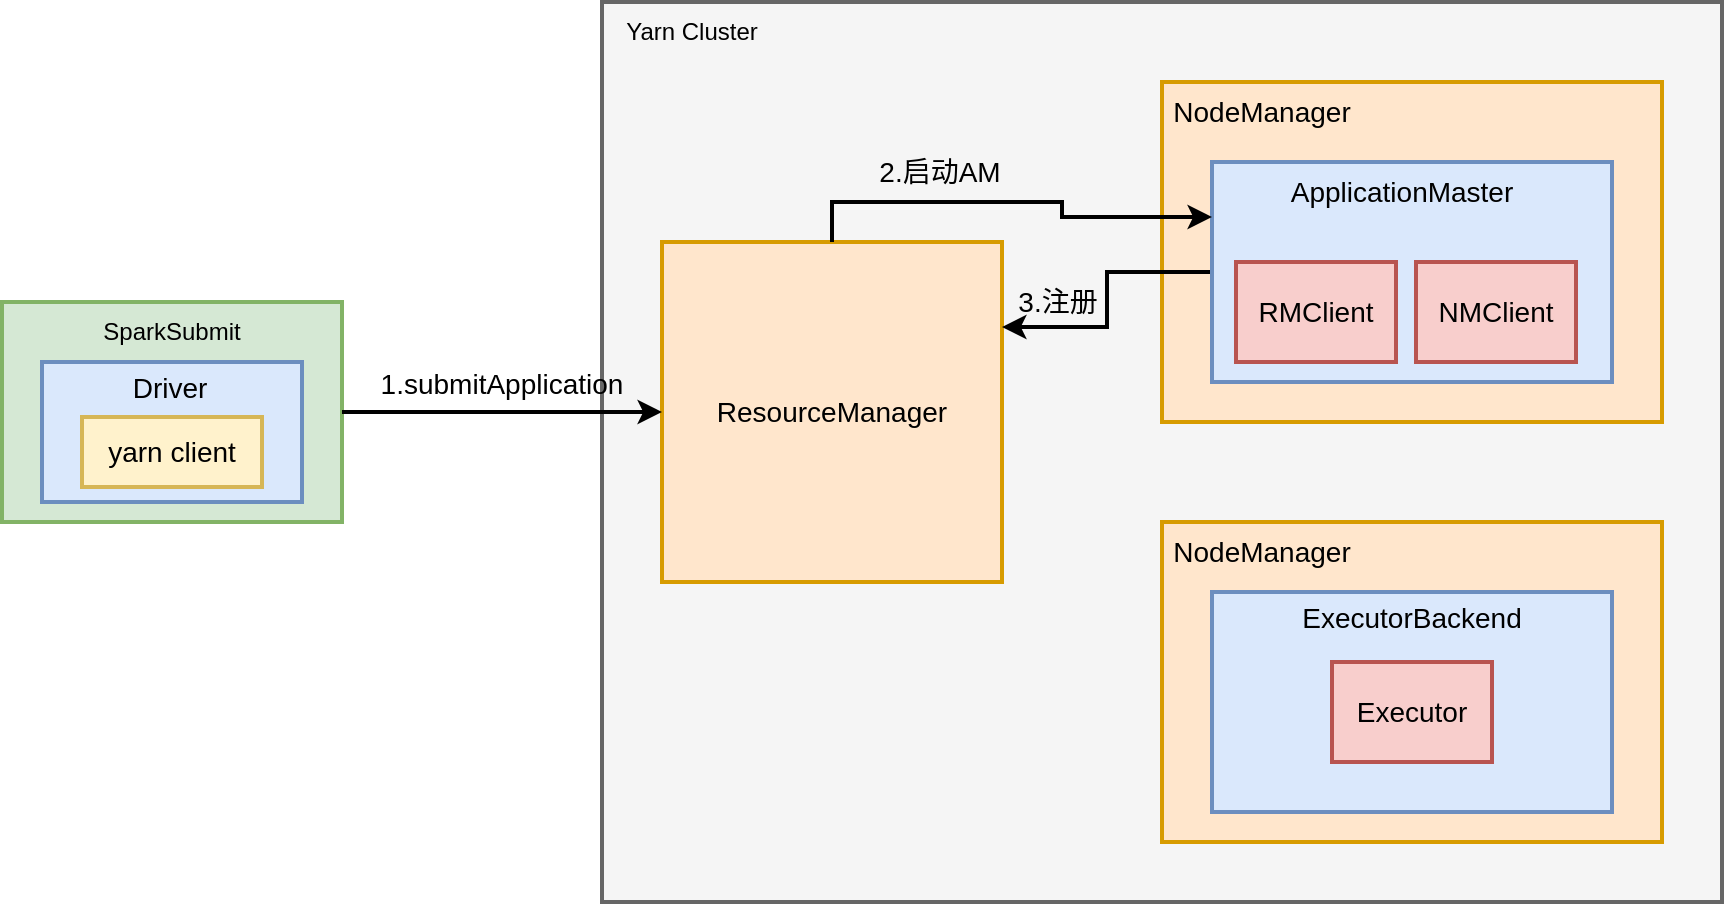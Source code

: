 <mxfile version="20.7.4" type="github">
  <diagram id="xVNRCG-tcF9NAFgGcYIL" name="第 1 页">
    <mxGraphModel dx="954" dy="559" grid="1" gridSize="10" guides="1" tooltips="1" connect="1" arrows="1" fold="1" page="1" pageScale="1" pageWidth="827" pageHeight="1169" math="0" shadow="0">
      <root>
        <mxCell id="0" />
        <mxCell id="1" parent="0" />
        <mxCell id="Jpu4MJqHKeG_fBm41ClF-4" value="" style="rounded=0;whiteSpace=wrap;html=1;strokeWidth=2;fillColor=#f5f5f5;fontColor=#333333;strokeColor=#666666;" vertex="1" parent="1">
          <mxGeometry x="340" y="180" width="560" height="450" as="geometry" />
        </mxCell>
        <mxCell id="Jpu4MJqHKeG_fBm41ClF-5" value="Yarn Cluster" style="text;html=1;strokeColor=none;fillColor=none;align=center;verticalAlign=middle;whiteSpace=wrap;rounded=0;strokeWidth=2;" vertex="1" parent="1">
          <mxGeometry x="340" y="180" width="90" height="30" as="geometry" />
        </mxCell>
        <mxCell id="Jpu4MJqHKeG_fBm41ClF-6" value="&lt;font style=&quot;font-size: 14px;&quot;&gt;ResourceManager&lt;/font&gt;" style="rounded=0;whiteSpace=wrap;html=1;strokeWidth=2;fillColor=#ffe6cc;strokeColor=#d79b00;" vertex="1" parent="1">
          <mxGeometry x="370" y="300" width="170" height="170" as="geometry" />
        </mxCell>
        <mxCell id="Jpu4MJqHKeG_fBm41ClF-8" value="" style="rounded=0;whiteSpace=wrap;html=1;strokeWidth=2;fillColor=#ffe6cc;strokeColor=#d79b00;" vertex="1" parent="1">
          <mxGeometry x="620" y="220" width="250" height="170" as="geometry" />
        </mxCell>
        <mxCell id="Jpu4MJqHKeG_fBm41ClF-9" value="&lt;font style=&quot;font-size: 14px;&quot;&gt;NodeManager&lt;/font&gt;" style="text;html=1;strokeColor=none;fillColor=none;align=center;verticalAlign=middle;whiteSpace=wrap;rounded=0;strokeWidth=2;" vertex="1" parent="1">
          <mxGeometry x="630" y="220" width="80" height="30" as="geometry" />
        </mxCell>
        <mxCell id="Jpu4MJqHKeG_fBm41ClF-10" value="" style="rounded=0;whiteSpace=wrap;html=1;strokeWidth=2;fillColor=#ffe6cc;strokeColor=#d79b00;" vertex="1" parent="1">
          <mxGeometry x="620" y="440" width="250" height="160" as="geometry" />
        </mxCell>
        <mxCell id="Jpu4MJqHKeG_fBm41ClF-11" value="&lt;font style=&quot;font-size: 14px;&quot;&gt;NodeManager&lt;/font&gt;" style="text;html=1;strokeColor=none;fillColor=none;align=center;verticalAlign=middle;whiteSpace=wrap;rounded=0;strokeWidth=2;" vertex="1" parent="1">
          <mxGeometry x="630" y="440" width="80" height="30" as="geometry" />
        </mxCell>
        <mxCell id="Jpu4MJqHKeG_fBm41ClF-29" style="edgeStyle=orthogonalEdgeStyle;rounded=0;orthogonalLoop=1;jettySize=auto;html=1;entryX=1;entryY=0.25;entryDx=0;entryDy=0;strokeWidth=2;fontSize=14;" edge="1" parent="1" source="Jpu4MJqHKeG_fBm41ClF-13" target="Jpu4MJqHKeG_fBm41ClF-6">
          <mxGeometry relative="1" as="geometry" />
        </mxCell>
        <mxCell id="Jpu4MJqHKeG_fBm41ClF-13" value="" style="rounded=0;whiteSpace=wrap;html=1;strokeWidth=2;fontSize=14;fillColor=#dae8fc;strokeColor=#6c8ebf;" vertex="1" parent="1">
          <mxGeometry x="645" y="260" width="200" height="110" as="geometry" />
        </mxCell>
        <mxCell id="Jpu4MJqHKeG_fBm41ClF-16" value="ApplicationMaster" style="text;html=1;strokeColor=none;fillColor=none;align=center;verticalAlign=middle;whiteSpace=wrap;rounded=0;strokeWidth=2;fontSize=14;" vertex="1" parent="1">
          <mxGeometry x="710" y="260" width="60" height="30" as="geometry" />
        </mxCell>
        <mxCell id="Jpu4MJqHKeG_fBm41ClF-17" value="RMClient" style="rounded=0;whiteSpace=wrap;html=1;strokeWidth=2;fontSize=14;fillColor=#f8cecc;strokeColor=#b85450;" vertex="1" parent="1">
          <mxGeometry x="657" y="310" width="80" height="50" as="geometry" />
        </mxCell>
        <mxCell id="Jpu4MJqHKeG_fBm41ClF-18" value="NMClient" style="rounded=0;whiteSpace=wrap;html=1;strokeWidth=2;fontSize=14;fillColor=#f8cecc;strokeColor=#b85450;" vertex="1" parent="1">
          <mxGeometry x="747" y="310" width="80" height="50" as="geometry" />
        </mxCell>
        <mxCell id="Jpu4MJqHKeG_fBm41ClF-19" value="" style="rounded=0;whiteSpace=wrap;html=1;strokeWidth=2;fontSize=14;fillColor=#dae8fc;strokeColor=#6c8ebf;" vertex="1" parent="1">
          <mxGeometry x="645" y="475" width="200" height="110" as="geometry" />
        </mxCell>
        <mxCell id="Jpu4MJqHKeG_fBm41ClF-20" value="ExecutorBackend" style="text;html=1;strokeColor=none;fillColor=none;align=center;verticalAlign=middle;whiteSpace=wrap;rounded=0;strokeWidth=2;fontSize=14;" vertex="1" parent="1">
          <mxGeometry x="680" y="470" width="130" height="35" as="geometry" />
        </mxCell>
        <mxCell id="Jpu4MJqHKeG_fBm41ClF-21" value="Executor" style="rounded=0;whiteSpace=wrap;html=1;strokeWidth=2;fontSize=14;fillColor=#f8cecc;strokeColor=#b85450;" vertex="1" parent="1">
          <mxGeometry x="705" y="510" width="80" height="50" as="geometry" />
        </mxCell>
        <mxCell id="Jpu4MJqHKeG_fBm41ClF-22" value="" style="group" vertex="1" connectable="0" parent="1">
          <mxGeometry x="40" y="330" width="170" height="110" as="geometry" />
        </mxCell>
        <mxCell id="Jpu4MJqHKeG_fBm41ClF-1" value="" style="rounded=0;whiteSpace=wrap;html=1;fillColor=#d5e8d4;strokeColor=#82b366;strokeWidth=2;" vertex="1" parent="Jpu4MJqHKeG_fBm41ClF-22">
          <mxGeometry width="170" height="110" as="geometry" />
        </mxCell>
        <mxCell id="Jpu4MJqHKeG_fBm41ClF-2" value="SparkSubmit" style="text;html=1;strokeColor=none;fillColor=none;align=center;verticalAlign=middle;whiteSpace=wrap;rounded=0;strokeWidth=2;" vertex="1" parent="Jpu4MJqHKeG_fBm41ClF-22">
          <mxGeometry x="55" width="60" height="30" as="geometry" />
        </mxCell>
        <mxCell id="Jpu4MJqHKeG_fBm41ClF-3" value="" style="rounded=0;whiteSpace=wrap;html=1;strokeWidth=2;fillColor=#dae8fc;strokeColor=#6c8ebf;" vertex="1" parent="Jpu4MJqHKeG_fBm41ClF-22">
          <mxGeometry x="20" y="30" width="130" height="70" as="geometry" />
        </mxCell>
        <mxCell id="Jpu4MJqHKeG_fBm41ClF-14" value="Driver" style="text;html=1;strokeColor=none;fillColor=none;align=center;verticalAlign=middle;whiteSpace=wrap;rounded=0;strokeWidth=2;fontSize=14;" vertex="1" parent="Jpu4MJqHKeG_fBm41ClF-22">
          <mxGeometry x="54" y="30" width="60" height="25" as="geometry" />
        </mxCell>
        <mxCell id="Jpu4MJqHKeG_fBm41ClF-15" value="yarn client" style="rounded=0;whiteSpace=wrap;html=1;strokeWidth=2;fontSize=14;fillColor=#fff2cc;strokeColor=#d6b656;" vertex="1" parent="Jpu4MJqHKeG_fBm41ClF-22">
          <mxGeometry x="40" y="57.5" width="90" height="35" as="geometry" />
        </mxCell>
        <mxCell id="Jpu4MJqHKeG_fBm41ClF-23" style="edgeStyle=orthogonalEdgeStyle;rounded=0;orthogonalLoop=1;jettySize=auto;html=1;fontSize=14;strokeWidth=2;" edge="1" parent="1" source="Jpu4MJqHKeG_fBm41ClF-1" target="Jpu4MJqHKeG_fBm41ClF-6">
          <mxGeometry relative="1" as="geometry" />
        </mxCell>
        <mxCell id="Jpu4MJqHKeG_fBm41ClF-24" value="1.submitApplication" style="text;html=1;strokeColor=none;fillColor=none;align=center;verticalAlign=middle;whiteSpace=wrap;rounded=0;strokeWidth=2;fontSize=14;" vertex="1" parent="1">
          <mxGeometry x="260" y="356" width="60" height="30" as="geometry" />
        </mxCell>
        <mxCell id="Jpu4MJqHKeG_fBm41ClF-26" style="edgeStyle=orthogonalEdgeStyle;rounded=0;orthogonalLoop=1;jettySize=auto;html=1;entryX=0;entryY=0.25;entryDx=0;entryDy=0;strokeWidth=2;fontSize=14;exitX=0.5;exitY=0;exitDx=0;exitDy=0;" edge="1" parent="1" source="Jpu4MJqHKeG_fBm41ClF-6" target="Jpu4MJqHKeG_fBm41ClF-13">
          <mxGeometry relative="1" as="geometry">
            <Array as="points">
              <mxPoint x="455" y="280" />
              <mxPoint x="570" y="280" />
              <mxPoint x="570" y="288" />
            </Array>
          </mxGeometry>
        </mxCell>
        <mxCell id="Jpu4MJqHKeG_fBm41ClF-27" value="2.启动AM" style="text;html=1;strokeColor=none;fillColor=none;align=center;verticalAlign=middle;whiteSpace=wrap;rounded=0;strokeWidth=2;fontSize=14;" vertex="1" parent="1">
          <mxGeometry x="454" y="250" width="110" height="30" as="geometry" />
        </mxCell>
        <mxCell id="Jpu4MJqHKeG_fBm41ClF-30" value="3.注册" style="text;html=1;strokeColor=none;fillColor=none;align=center;verticalAlign=middle;whiteSpace=wrap;rounded=0;strokeWidth=2;fontSize=14;" vertex="1" parent="1">
          <mxGeometry x="513" y="315" width="110" height="30" as="geometry" />
        </mxCell>
      </root>
    </mxGraphModel>
  </diagram>
</mxfile>
